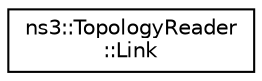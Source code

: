 digraph "Graphical Class Hierarchy"
{
 // LATEX_PDF_SIZE
  edge [fontname="Helvetica",fontsize="10",labelfontname="Helvetica",labelfontsize="10"];
  node [fontname="Helvetica",fontsize="10",shape=record];
  rankdir="LR";
  Node0 [label="ns3::TopologyReader\l::Link",height=0.2,width=0.4,color="black", fillcolor="white", style="filled",URL="$classns3_1_1_topology_reader_1_1_link.html",tooltip="Inner class holding the details about a link between two nodes."];
}

